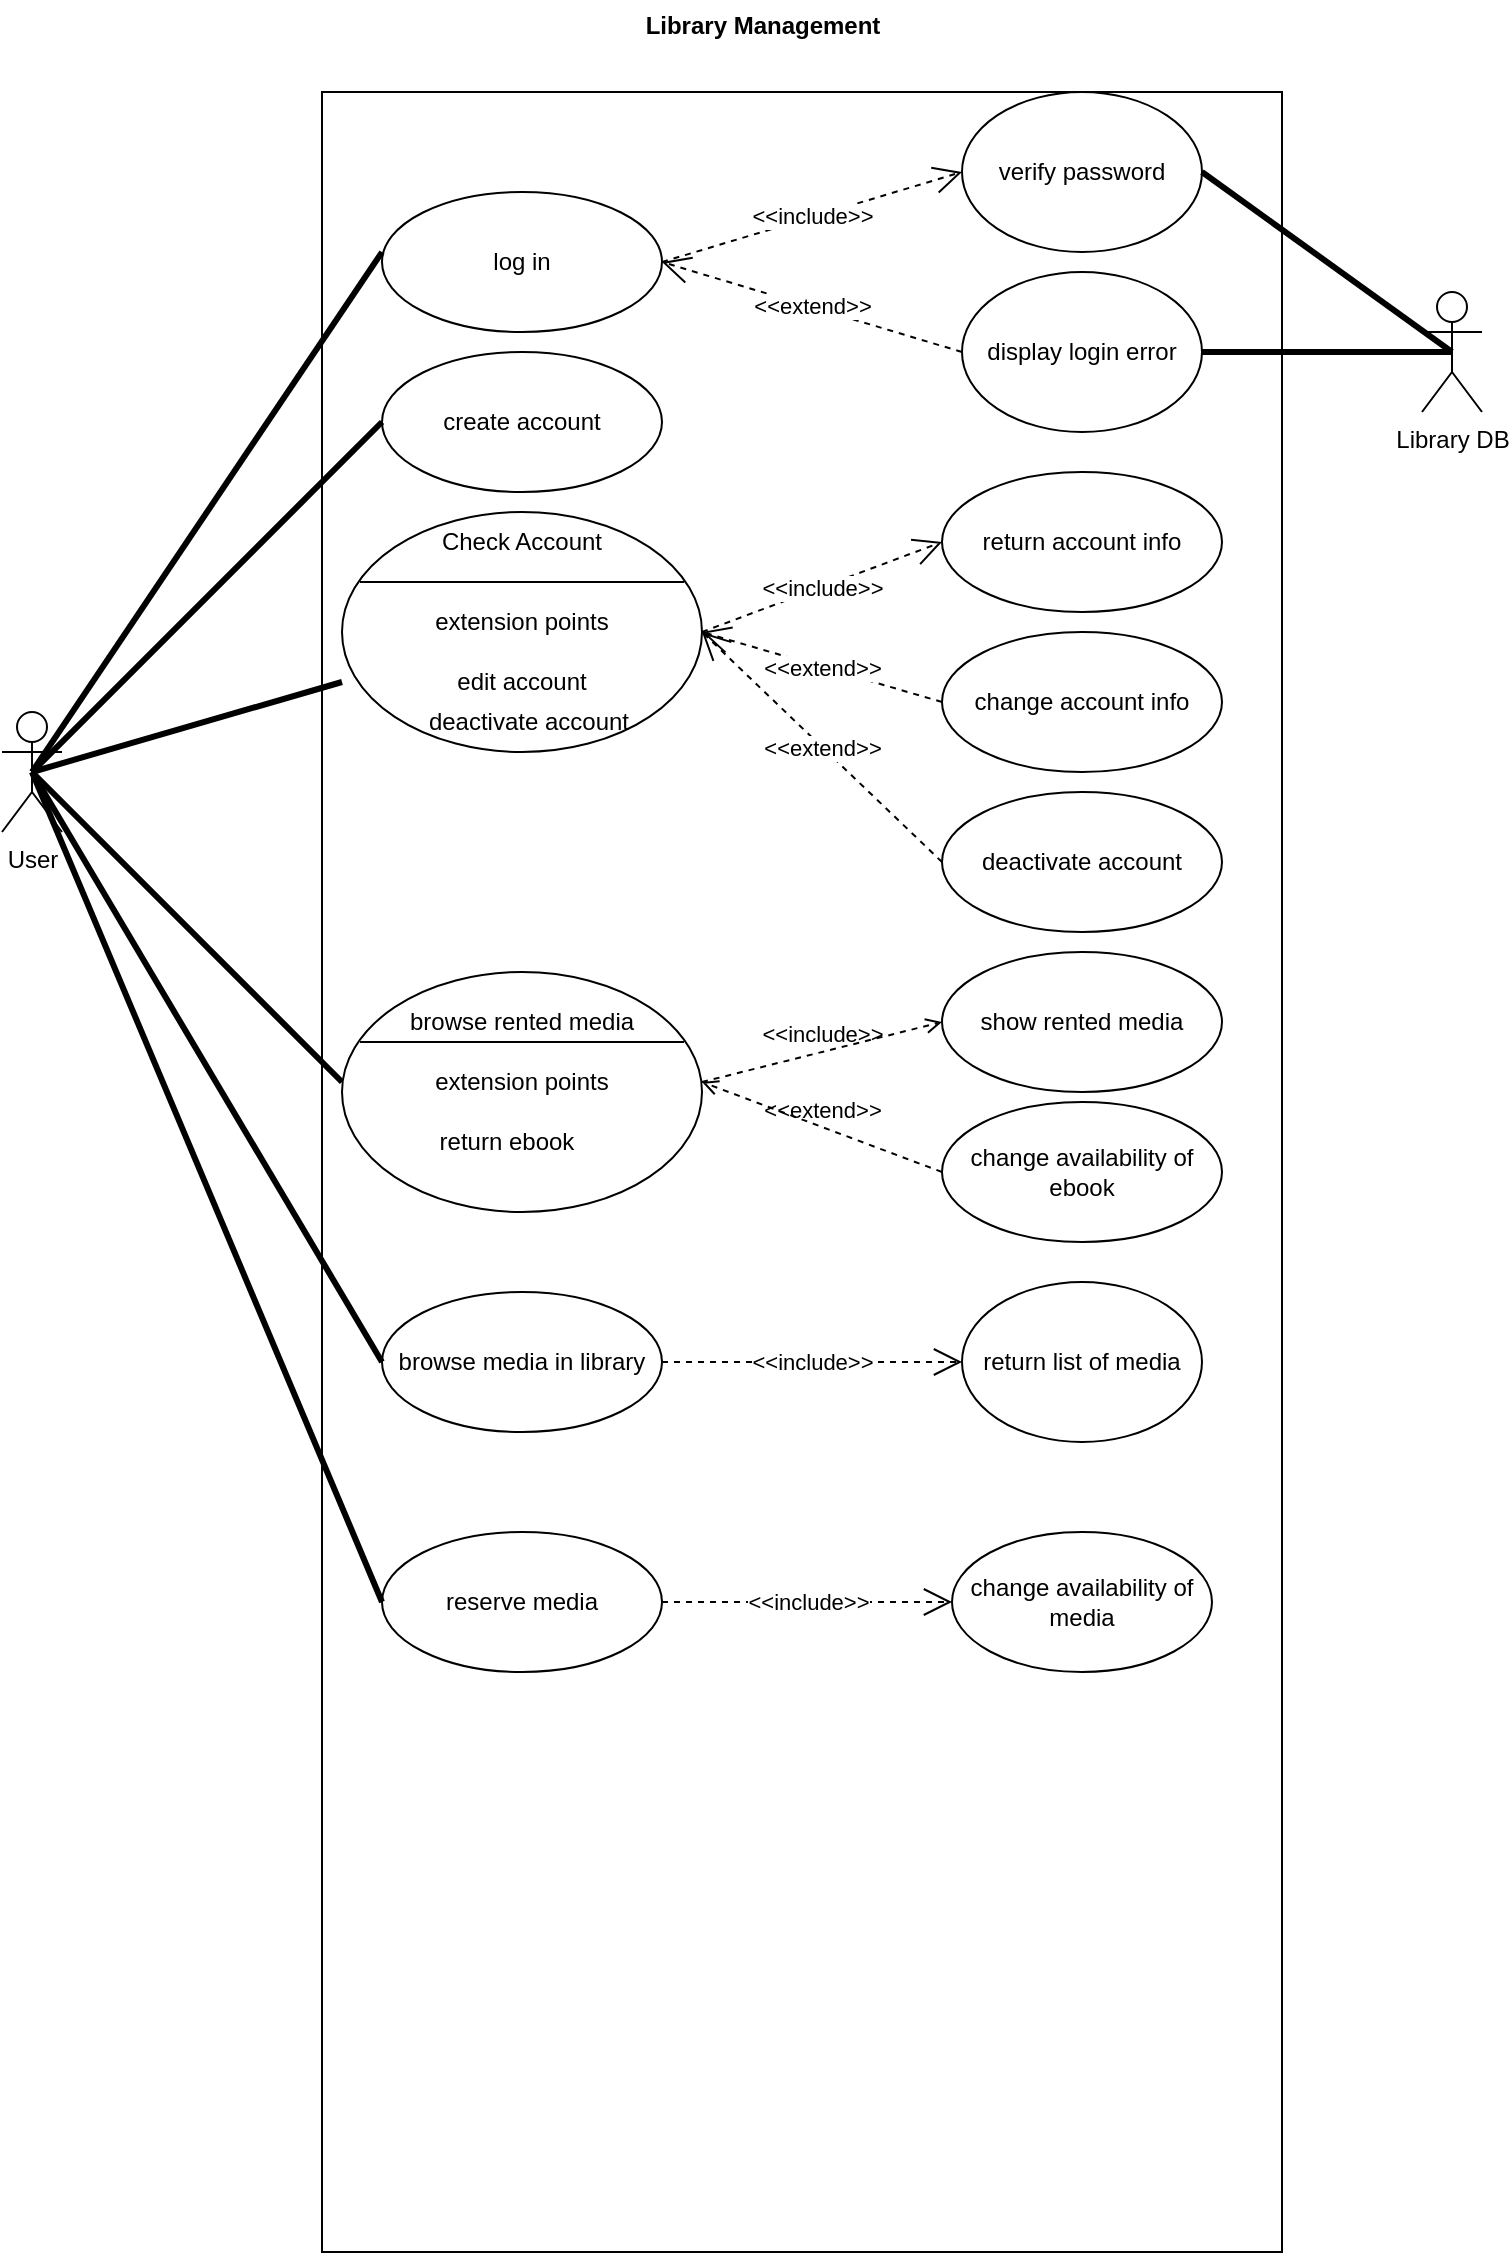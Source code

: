<mxfile version="21.8.2" type="github">
  <diagram name="Seite-1" id="S5QmIKLDBBXSKtdf-ioi">
    <mxGraphModel dx="1050" dy="581" grid="1" gridSize="10" guides="1" tooltips="1" connect="1" arrows="1" fold="1" page="1" pageScale="1" pageWidth="827" pageHeight="1169" math="0" shadow="0">
      <root>
        <mxCell id="0" />
        <mxCell id="1" parent="0" />
        <mxCell id="hpNn5IQoCIHGTrCPKWzf-3" value="" style="rounded=0;whiteSpace=wrap;html=1;" parent="1" vertex="1">
          <mxGeometry x="180" y="50" width="480" height="1080" as="geometry" />
        </mxCell>
        <mxCell id="hpNn5IQoCIHGTrCPKWzf-4" value="User" style="shape=umlActor;verticalLabelPosition=bottom;verticalAlign=top;html=1;" parent="1" vertex="1">
          <mxGeometry x="20" y="360" width="30" height="60" as="geometry" />
        </mxCell>
        <mxCell id="hpNn5IQoCIHGTrCPKWzf-5" value="Library Management" style="text;align=center;fontStyle=1;verticalAlign=middle;spacingLeft=3;spacingRight=3;strokeColor=none;rotatable=0;points=[[0,0.5],[1,0.5]];portConstraint=eastwest;html=1;" parent="1" vertex="1">
          <mxGeometry x="360" y="4" width="80" height="26" as="geometry" />
        </mxCell>
        <mxCell id="hpNn5IQoCIHGTrCPKWzf-6" value="log in" style="ellipse;whiteSpace=wrap;html=1;" parent="1" vertex="1">
          <mxGeometry x="210" y="100" width="140" height="70" as="geometry" />
        </mxCell>
        <mxCell id="hpNn5IQoCIHGTrCPKWzf-9" value="&lt;div&gt;Library DB&lt;/div&gt;&lt;div&gt;&lt;br&gt;&lt;/div&gt;" style="shape=umlActor;verticalLabelPosition=bottom;verticalAlign=top;html=1;" parent="1" vertex="1">
          <mxGeometry x="730" y="150" width="30" height="60" as="geometry" />
        </mxCell>
        <mxCell id="hpNn5IQoCIHGTrCPKWzf-10" value="browse media in library" style="ellipse;whiteSpace=wrap;html=1;" parent="1" vertex="1">
          <mxGeometry x="210" y="650" width="140" height="70" as="geometry" />
        </mxCell>
        <mxCell id="hpNn5IQoCIHGTrCPKWzf-11" value="reserve media" style="ellipse;whiteSpace=wrap;html=1;" parent="1" vertex="1">
          <mxGeometry x="210" y="770" width="140" height="70" as="geometry" />
        </mxCell>
        <mxCell id="zsX-AvU5s3xYMVeeAdIB-1" value="verify password" style="ellipse;whiteSpace=wrap;html=1;" vertex="1" parent="1">
          <mxGeometry x="500" y="50" width="120" height="80" as="geometry" />
        </mxCell>
        <mxCell id="zsX-AvU5s3xYMVeeAdIB-2" value="display login error" style="ellipse;whiteSpace=wrap;html=1;" vertex="1" parent="1">
          <mxGeometry x="500" y="140" width="120" height="80" as="geometry" />
        </mxCell>
        <mxCell id="zsX-AvU5s3xYMVeeAdIB-3" value="&lt;div&gt;return list of media&lt;/div&gt;" style="ellipse;whiteSpace=wrap;html=1;" vertex="1" parent="1">
          <mxGeometry x="500" y="645" width="120" height="80" as="geometry" />
        </mxCell>
        <mxCell id="zsX-AvU5s3xYMVeeAdIB-4" value="&amp;lt;&amp;lt;include&amp;gt;&amp;gt;" style="endArrow=open;endSize=12;dashed=1;html=1;rounded=0;exitX=1;exitY=0.5;exitDx=0;exitDy=0;entryX=0;entryY=0.5;entryDx=0;entryDy=0;" edge="1" parent="1" source="hpNn5IQoCIHGTrCPKWzf-6" target="zsX-AvU5s3xYMVeeAdIB-1">
          <mxGeometry width="160" relative="1" as="geometry">
            <mxPoint x="290" y="89.5" as="sourcePoint" />
            <mxPoint x="450" y="89.5" as="targetPoint" />
          </mxGeometry>
        </mxCell>
        <mxCell id="zsX-AvU5s3xYMVeeAdIB-5" value="&amp;lt;&amp;lt;extend&amp;gt;&amp;gt;" style="endArrow=open;endSize=12;dashed=1;html=1;rounded=0;exitX=0;exitY=0.5;exitDx=0;exitDy=0;entryX=1;entryY=0.5;entryDx=0;entryDy=0;" edge="1" parent="1" source="zsX-AvU5s3xYMVeeAdIB-2" target="hpNn5IQoCIHGTrCPKWzf-6">
          <mxGeometry width="160" relative="1" as="geometry">
            <mxPoint x="320" y="179" as="sourcePoint" />
            <mxPoint x="450" y="179" as="targetPoint" />
          </mxGeometry>
        </mxCell>
        <mxCell id="zsX-AvU5s3xYMVeeAdIB-6" value="&amp;lt;&amp;lt;include&amp;gt;&amp;gt;" style="endArrow=open;endSize=12;dashed=1;html=1;rounded=0;exitX=1;exitY=0.5;exitDx=0;exitDy=0;entryX=0;entryY=0.5;entryDx=0;entryDy=0;" edge="1" parent="1" source="hpNn5IQoCIHGTrCPKWzf-10" target="zsX-AvU5s3xYMVeeAdIB-3">
          <mxGeometry width="160" relative="1" as="geometry">
            <mxPoint x="330" y="280" as="sourcePoint" />
            <mxPoint x="490" y="280" as="targetPoint" />
          </mxGeometry>
        </mxCell>
        <mxCell id="zsX-AvU5s3xYMVeeAdIB-7" value="change availability of media" style="ellipse;whiteSpace=wrap;html=1;" vertex="1" parent="1">
          <mxGeometry x="495" y="770" width="130" height="70" as="geometry" />
        </mxCell>
        <mxCell id="zsX-AvU5s3xYMVeeAdIB-8" value="&amp;lt;&amp;lt;include&amp;gt;&amp;gt;" style="endArrow=open;endSize=12;dashed=1;html=1;rounded=0;entryX=0;entryY=0.5;entryDx=0;entryDy=0;exitX=1;exitY=0.5;exitDx=0;exitDy=0;" edge="1" parent="1" source="hpNn5IQoCIHGTrCPKWzf-11" target="zsX-AvU5s3xYMVeeAdIB-7">
          <mxGeometry width="160" relative="1" as="geometry">
            <mxPoint x="330" y="400" as="sourcePoint" />
            <mxPoint x="490" y="400" as="targetPoint" />
          </mxGeometry>
        </mxCell>
        <mxCell id="zsX-AvU5s3xYMVeeAdIB-11" value="create account" style="ellipse;whiteSpace=wrap;html=1;" vertex="1" parent="1">
          <mxGeometry x="210" y="180" width="140" height="70" as="geometry" />
        </mxCell>
        <mxCell id="zsX-AvU5s3xYMVeeAdIB-14" value="" style="shape=ellipse;container=1;horizontal=1;horizontalStack=0;resizeParent=1;resizeParentMax=0;resizeLast=0;html=1;dashed=0;collapsible=0;" vertex="1" parent="1">
          <mxGeometry x="190" y="260" width="180" height="120" as="geometry" />
        </mxCell>
        <mxCell id="zsX-AvU5s3xYMVeeAdIB-15" value="Check Account" style="html=1;strokeColor=none;fillColor=none;align=center;verticalAlign=middle;rotatable=0;whiteSpace=wrap;" vertex="1" parent="zsX-AvU5s3xYMVeeAdIB-14">
          <mxGeometry width="180" height="30" as="geometry" />
        </mxCell>
        <mxCell id="zsX-AvU5s3xYMVeeAdIB-16" value="" style="line;strokeWidth=1;fillColor=none;rotatable=0;labelPosition=right;points=[];portConstraint=eastwest;dashed=0;resizeWidth=1;" vertex="1" parent="zsX-AvU5s3xYMVeeAdIB-14">
          <mxGeometry x="9" y="30" width="162" height="10" as="geometry" />
        </mxCell>
        <mxCell id="zsX-AvU5s3xYMVeeAdIB-17" value="edit account" style="text;html=1;align=center;verticalAlign=middle;rotatable=0;fillColor=none;strokeColor=none;whiteSpace=wrap;" vertex="1" parent="zsX-AvU5s3xYMVeeAdIB-14">
          <mxGeometry y="70" width="180" height="30" as="geometry" />
        </mxCell>
        <mxCell id="zsX-AvU5s3xYMVeeAdIB-18" value="&lt;div align=&quot;center&quot;&gt;deactivate account&lt;/div&gt;" style="text;html=1;align=center;verticalAlign=middle;rotatable=0;spacingLeft=25;fillColor=none;strokeColor=none;whiteSpace=wrap;" vertex="1" parent="zsX-AvU5s3xYMVeeAdIB-14">
          <mxGeometry x="-9" y="90" width="180" height="30" as="geometry" />
        </mxCell>
        <mxCell id="zsX-AvU5s3xYMVeeAdIB-37" value="extension points" style="text;html=1;strokeColor=none;fillColor=none;align=center;verticalAlign=middle;whiteSpace=wrap;rounded=0;" vertex="1" parent="zsX-AvU5s3xYMVeeAdIB-14">
          <mxGeometry x="45" y="40" width="90" height="30" as="geometry" />
        </mxCell>
        <mxCell id="zsX-AvU5s3xYMVeeAdIB-20" value="" style="endArrow=none;startArrow=none;endFill=0;startFill=0;endSize=8;html=1;verticalAlign=bottom;labelBackgroundColor=none;strokeWidth=3;rounded=0;exitX=0.5;exitY=0.5;exitDx=0;exitDy=0;exitPerimeter=0;entryX=0;entryY=0.429;entryDx=0;entryDy=0;entryPerimeter=0;" edge="1" parent="1" source="hpNn5IQoCIHGTrCPKWzf-4" target="hpNn5IQoCIHGTrCPKWzf-6">
          <mxGeometry width="160" relative="1" as="geometry">
            <mxPoint x="95" y="195" as="sourcePoint" />
            <mxPoint x="210" y="140" as="targetPoint" />
          </mxGeometry>
        </mxCell>
        <mxCell id="zsX-AvU5s3xYMVeeAdIB-21" value="" style="endArrow=none;startArrow=none;endFill=0;startFill=0;endSize=8;html=1;verticalAlign=bottom;labelBackgroundColor=none;strokeWidth=3;rounded=0;exitX=0.5;exitY=0.5;exitDx=0;exitDy=0;exitPerimeter=0;entryX=0;entryY=0.5;entryDx=0;entryDy=0;" edge="1" parent="1" source="hpNn5IQoCIHGTrCPKWzf-4" target="zsX-AvU5s3xYMVeeAdIB-11">
          <mxGeometry width="160" relative="1" as="geometry">
            <mxPoint x="330" y="310" as="sourcePoint" />
            <mxPoint x="490" y="310" as="targetPoint" />
          </mxGeometry>
        </mxCell>
        <mxCell id="zsX-AvU5s3xYMVeeAdIB-23" value="" style="endArrow=none;startArrow=none;endFill=0;startFill=0;endSize=8;html=1;verticalAlign=bottom;labelBackgroundColor=none;strokeWidth=3;rounded=0;exitX=0.5;exitY=0.5;exitDx=0;exitDy=0;exitPerimeter=0;entryX=0;entryY=0.5;entryDx=0;entryDy=0;" edge="1" parent="1" source="hpNn5IQoCIHGTrCPKWzf-4" target="zsX-AvU5s3xYMVeeAdIB-17">
          <mxGeometry width="160" relative="1" as="geometry">
            <mxPoint x="330" y="310" as="sourcePoint" />
            <mxPoint x="490" y="310" as="targetPoint" />
          </mxGeometry>
        </mxCell>
        <mxCell id="zsX-AvU5s3xYMVeeAdIB-24" value="" style="endArrow=none;startArrow=none;endFill=0;startFill=0;endSize=8;html=1;verticalAlign=bottom;labelBackgroundColor=none;strokeWidth=3;rounded=0;exitX=0.5;exitY=0.5;exitDx=0;exitDy=0;exitPerimeter=0;entryX=0;entryY=0.5;entryDx=0;entryDy=0;" edge="1" parent="1" source="hpNn5IQoCIHGTrCPKWzf-4" target="zsX-AvU5s3xYMVeeAdIB-35">
          <mxGeometry width="160" relative="1" as="geometry">
            <mxPoint x="330" y="310" as="sourcePoint" />
            <mxPoint x="210" y="435" as="targetPoint" />
          </mxGeometry>
        </mxCell>
        <mxCell id="zsX-AvU5s3xYMVeeAdIB-25" value="" style="endArrow=none;startArrow=none;endFill=0;startFill=0;endSize=8;html=1;verticalAlign=bottom;labelBackgroundColor=none;strokeWidth=3;rounded=0;exitX=0.5;exitY=0.5;exitDx=0;exitDy=0;exitPerimeter=0;entryX=0;entryY=0.5;entryDx=0;entryDy=0;" edge="1" parent="1" source="hpNn5IQoCIHGTrCPKWzf-4" target="hpNn5IQoCIHGTrCPKWzf-10">
          <mxGeometry width="160" relative="1" as="geometry">
            <mxPoint x="330" y="550" as="sourcePoint" />
            <mxPoint x="490" y="550" as="targetPoint" />
          </mxGeometry>
        </mxCell>
        <mxCell id="zsX-AvU5s3xYMVeeAdIB-26" value="" style="endArrow=none;startArrow=none;endFill=0;startFill=0;endSize=8;html=1;verticalAlign=bottom;labelBackgroundColor=none;strokeWidth=3;rounded=0;exitX=0.5;exitY=0.5;exitDx=0;exitDy=0;exitPerimeter=0;entryX=0;entryY=0.5;entryDx=0;entryDy=0;" edge="1" parent="1" source="hpNn5IQoCIHGTrCPKWzf-4" target="hpNn5IQoCIHGTrCPKWzf-11">
          <mxGeometry width="160" relative="1" as="geometry">
            <mxPoint x="330" y="550" as="sourcePoint" />
            <mxPoint x="490" y="550" as="targetPoint" />
          </mxGeometry>
        </mxCell>
        <mxCell id="zsX-AvU5s3xYMVeeAdIB-28" value="" style="endArrow=none;startArrow=none;endFill=0;startFill=0;endSize=8;html=1;verticalAlign=bottom;labelBackgroundColor=none;strokeWidth=3;rounded=0;entryX=0.5;entryY=0.5;entryDx=0;entryDy=0;entryPerimeter=0;exitX=1;exitY=0.5;exitDx=0;exitDy=0;" edge="1" parent="1" source="zsX-AvU5s3xYMVeeAdIB-1" target="hpNn5IQoCIHGTrCPKWzf-9">
          <mxGeometry width="160" relative="1" as="geometry">
            <mxPoint x="330" y="310" as="sourcePoint" />
            <mxPoint x="490" y="310" as="targetPoint" />
          </mxGeometry>
        </mxCell>
        <mxCell id="zsX-AvU5s3xYMVeeAdIB-29" value="" style="endArrow=none;startArrow=none;endFill=0;startFill=0;endSize=8;html=1;verticalAlign=bottom;labelBackgroundColor=none;strokeWidth=3;rounded=0;entryX=0.5;entryY=0.5;entryDx=0;entryDy=0;entryPerimeter=0;exitX=1;exitY=0.5;exitDx=0;exitDy=0;" edge="1" parent="1" source="zsX-AvU5s3xYMVeeAdIB-2" target="hpNn5IQoCIHGTrCPKWzf-9">
          <mxGeometry width="160" relative="1" as="geometry">
            <mxPoint x="330" y="310" as="sourcePoint" />
            <mxPoint x="490" y="310" as="targetPoint" />
          </mxGeometry>
        </mxCell>
        <mxCell id="zsX-AvU5s3xYMVeeAdIB-31" value="show rented media" style="ellipse;whiteSpace=wrap;html=1;" vertex="1" parent="1">
          <mxGeometry x="490" y="480" width="140" height="70" as="geometry" />
        </mxCell>
        <mxCell id="zsX-AvU5s3xYMVeeAdIB-32" value="" style="shape=ellipse;container=1;horizontal=1;horizontalStack=0;resizeParent=1;resizeParentMax=0;resizeLast=0;html=1;dashed=0;collapsible=0;" vertex="1" parent="1">
          <mxGeometry x="190" y="490" width="180" height="120" as="geometry" />
        </mxCell>
        <mxCell id="zsX-AvU5s3xYMVeeAdIB-33" value="&lt;div&gt;browse rented media&lt;/div&gt;" style="html=1;strokeColor=none;fillColor=none;align=center;verticalAlign=middle;rotatable=0;whiteSpace=wrap;" vertex="1" parent="zsX-AvU5s3xYMVeeAdIB-32">
          <mxGeometry y="10" width="180" height="30" as="geometry" />
        </mxCell>
        <mxCell id="zsX-AvU5s3xYMVeeAdIB-34" value="" style="line;strokeWidth=1;fillColor=none;rotatable=0;labelPosition=right;points=[];portConstraint=eastwest;dashed=0;resizeWidth=1;" vertex="1" parent="zsX-AvU5s3xYMVeeAdIB-32">
          <mxGeometry x="9" y="30" width="162" height="10" as="geometry" />
        </mxCell>
        <mxCell id="zsX-AvU5s3xYMVeeAdIB-35" value="extension points" style="text;html=1;align=center;verticalAlign=middle;rotatable=0;fillColor=none;strokeColor=none;whiteSpace=wrap;" vertex="1" parent="zsX-AvU5s3xYMVeeAdIB-32">
          <mxGeometry y="40" width="180" height="30" as="geometry" />
        </mxCell>
        <mxCell id="zsX-AvU5s3xYMVeeAdIB-36" value="&lt;div&gt;return ebook&lt;br&gt;&lt;/div&gt;" style="text;html=1;align=center;verticalAlign=middle;rotatable=0;spacingLeft=25;fillColor=none;strokeColor=none;whiteSpace=wrap;" vertex="1" parent="zsX-AvU5s3xYMVeeAdIB-32">
          <mxGeometry x="-20" y="70" width="180" height="30" as="geometry" />
        </mxCell>
        <mxCell id="zsX-AvU5s3xYMVeeAdIB-38" value="&amp;lt;&amp;lt;include&amp;gt;&amp;gt;" style="endArrow=open;html=1;rounded=0;align=center;verticalAlign=bottom;dashed=1;endFill=0;labelBackgroundColor=none;exitX=1;exitY=0.5;exitDx=0;exitDy=0;entryX=0;entryY=0.5;entryDx=0;entryDy=0;" edge="1" parent="1" source="zsX-AvU5s3xYMVeeAdIB-35" target="zsX-AvU5s3xYMVeeAdIB-31">
          <mxGeometry relative="1" as="geometry">
            <mxPoint x="330" y="430" as="sourcePoint" />
            <mxPoint x="490" y="430" as="targetPoint" />
          </mxGeometry>
        </mxCell>
        <mxCell id="zsX-AvU5s3xYMVeeAdIB-39" value="" style="resizable=0;html=1;align=center;verticalAlign=top;labelBackgroundColor=none;" connectable="0" vertex="1" parent="zsX-AvU5s3xYMVeeAdIB-38">
          <mxGeometry relative="1" as="geometry" />
        </mxCell>
        <mxCell id="zsX-AvU5s3xYMVeeAdIB-40" value="change availability of ebook" style="ellipse;whiteSpace=wrap;html=1;" vertex="1" parent="1">
          <mxGeometry x="490" y="555" width="140" height="70" as="geometry" />
        </mxCell>
        <mxCell id="zsX-AvU5s3xYMVeeAdIB-41" value="&amp;lt;&amp;lt;extend&amp;gt;&amp;gt;" style="endArrow=open;html=1;rounded=0;align=center;verticalAlign=bottom;dashed=1;endFill=0;labelBackgroundColor=none;entryX=1;entryY=0.5;entryDx=0;entryDy=0;exitX=0;exitY=0.5;exitDx=0;exitDy=0;" edge="1" parent="1" source="zsX-AvU5s3xYMVeeAdIB-40" target="zsX-AvU5s3xYMVeeAdIB-35">
          <mxGeometry relative="1" as="geometry">
            <mxPoint x="330" y="570" as="sourcePoint" />
            <mxPoint x="490" y="570" as="targetPoint" />
          </mxGeometry>
        </mxCell>
        <mxCell id="zsX-AvU5s3xYMVeeAdIB-42" value="" style="resizable=0;html=1;align=center;verticalAlign=top;labelBackgroundColor=none;" connectable="0" vertex="1" parent="zsX-AvU5s3xYMVeeAdIB-41">
          <mxGeometry relative="1" as="geometry" />
        </mxCell>
        <mxCell id="zsX-AvU5s3xYMVeeAdIB-43" value="return account info" style="ellipse;whiteSpace=wrap;html=1;" vertex="1" parent="1">
          <mxGeometry x="490" y="240" width="140" height="70" as="geometry" />
        </mxCell>
        <mxCell id="zsX-AvU5s3xYMVeeAdIB-44" value="&amp;lt;&amp;lt;include&amp;gt;&amp;gt;" style="endArrow=open;endSize=12;dashed=1;html=1;rounded=0;exitX=1;exitY=0.5;exitDx=0;exitDy=0;entryX=0;entryY=0.5;entryDx=0;entryDy=0;" edge="1" parent="1" source="zsX-AvU5s3xYMVeeAdIB-14" target="zsX-AvU5s3xYMVeeAdIB-43">
          <mxGeometry width="160" relative="1" as="geometry">
            <mxPoint x="390" y="320" as="sourcePoint" />
            <mxPoint x="530" y="320" as="targetPoint" />
          </mxGeometry>
        </mxCell>
        <mxCell id="zsX-AvU5s3xYMVeeAdIB-45" value="change account info" style="ellipse;whiteSpace=wrap;html=1;" vertex="1" parent="1">
          <mxGeometry x="490" y="320" width="140" height="70" as="geometry" />
        </mxCell>
        <mxCell id="zsX-AvU5s3xYMVeeAdIB-47" value="deactivate account" style="ellipse;whiteSpace=wrap;html=1;" vertex="1" parent="1">
          <mxGeometry x="490" y="400" width="140" height="70" as="geometry" />
        </mxCell>
        <mxCell id="zsX-AvU5s3xYMVeeAdIB-48" value="&amp;lt;&amp;lt;extend&amp;gt;&amp;gt;" style="endArrow=open;endSize=12;dashed=1;html=1;rounded=0;entryX=1;entryY=0.5;entryDx=0;entryDy=0;exitX=0;exitY=0.5;exitDx=0;exitDy=0;" edge="1" parent="1" source="zsX-AvU5s3xYMVeeAdIB-45" target="zsX-AvU5s3xYMVeeAdIB-14">
          <mxGeometry width="160" relative="1" as="geometry">
            <mxPoint x="280" y="420" as="sourcePoint" />
            <mxPoint x="440" y="420" as="targetPoint" />
          </mxGeometry>
        </mxCell>
        <mxCell id="zsX-AvU5s3xYMVeeAdIB-49" value="&amp;lt;&amp;lt;extend&amp;gt;&amp;gt;" style="endArrow=open;endSize=12;dashed=1;html=1;rounded=0;exitX=0;exitY=0.5;exitDx=0;exitDy=0;" edge="1" parent="1" source="zsX-AvU5s3xYMVeeAdIB-47">
          <mxGeometry width="160" relative="1" as="geometry">
            <mxPoint x="330" y="450" as="sourcePoint" />
            <mxPoint x="370" y="320" as="targetPoint" />
          </mxGeometry>
        </mxCell>
      </root>
    </mxGraphModel>
  </diagram>
</mxfile>
